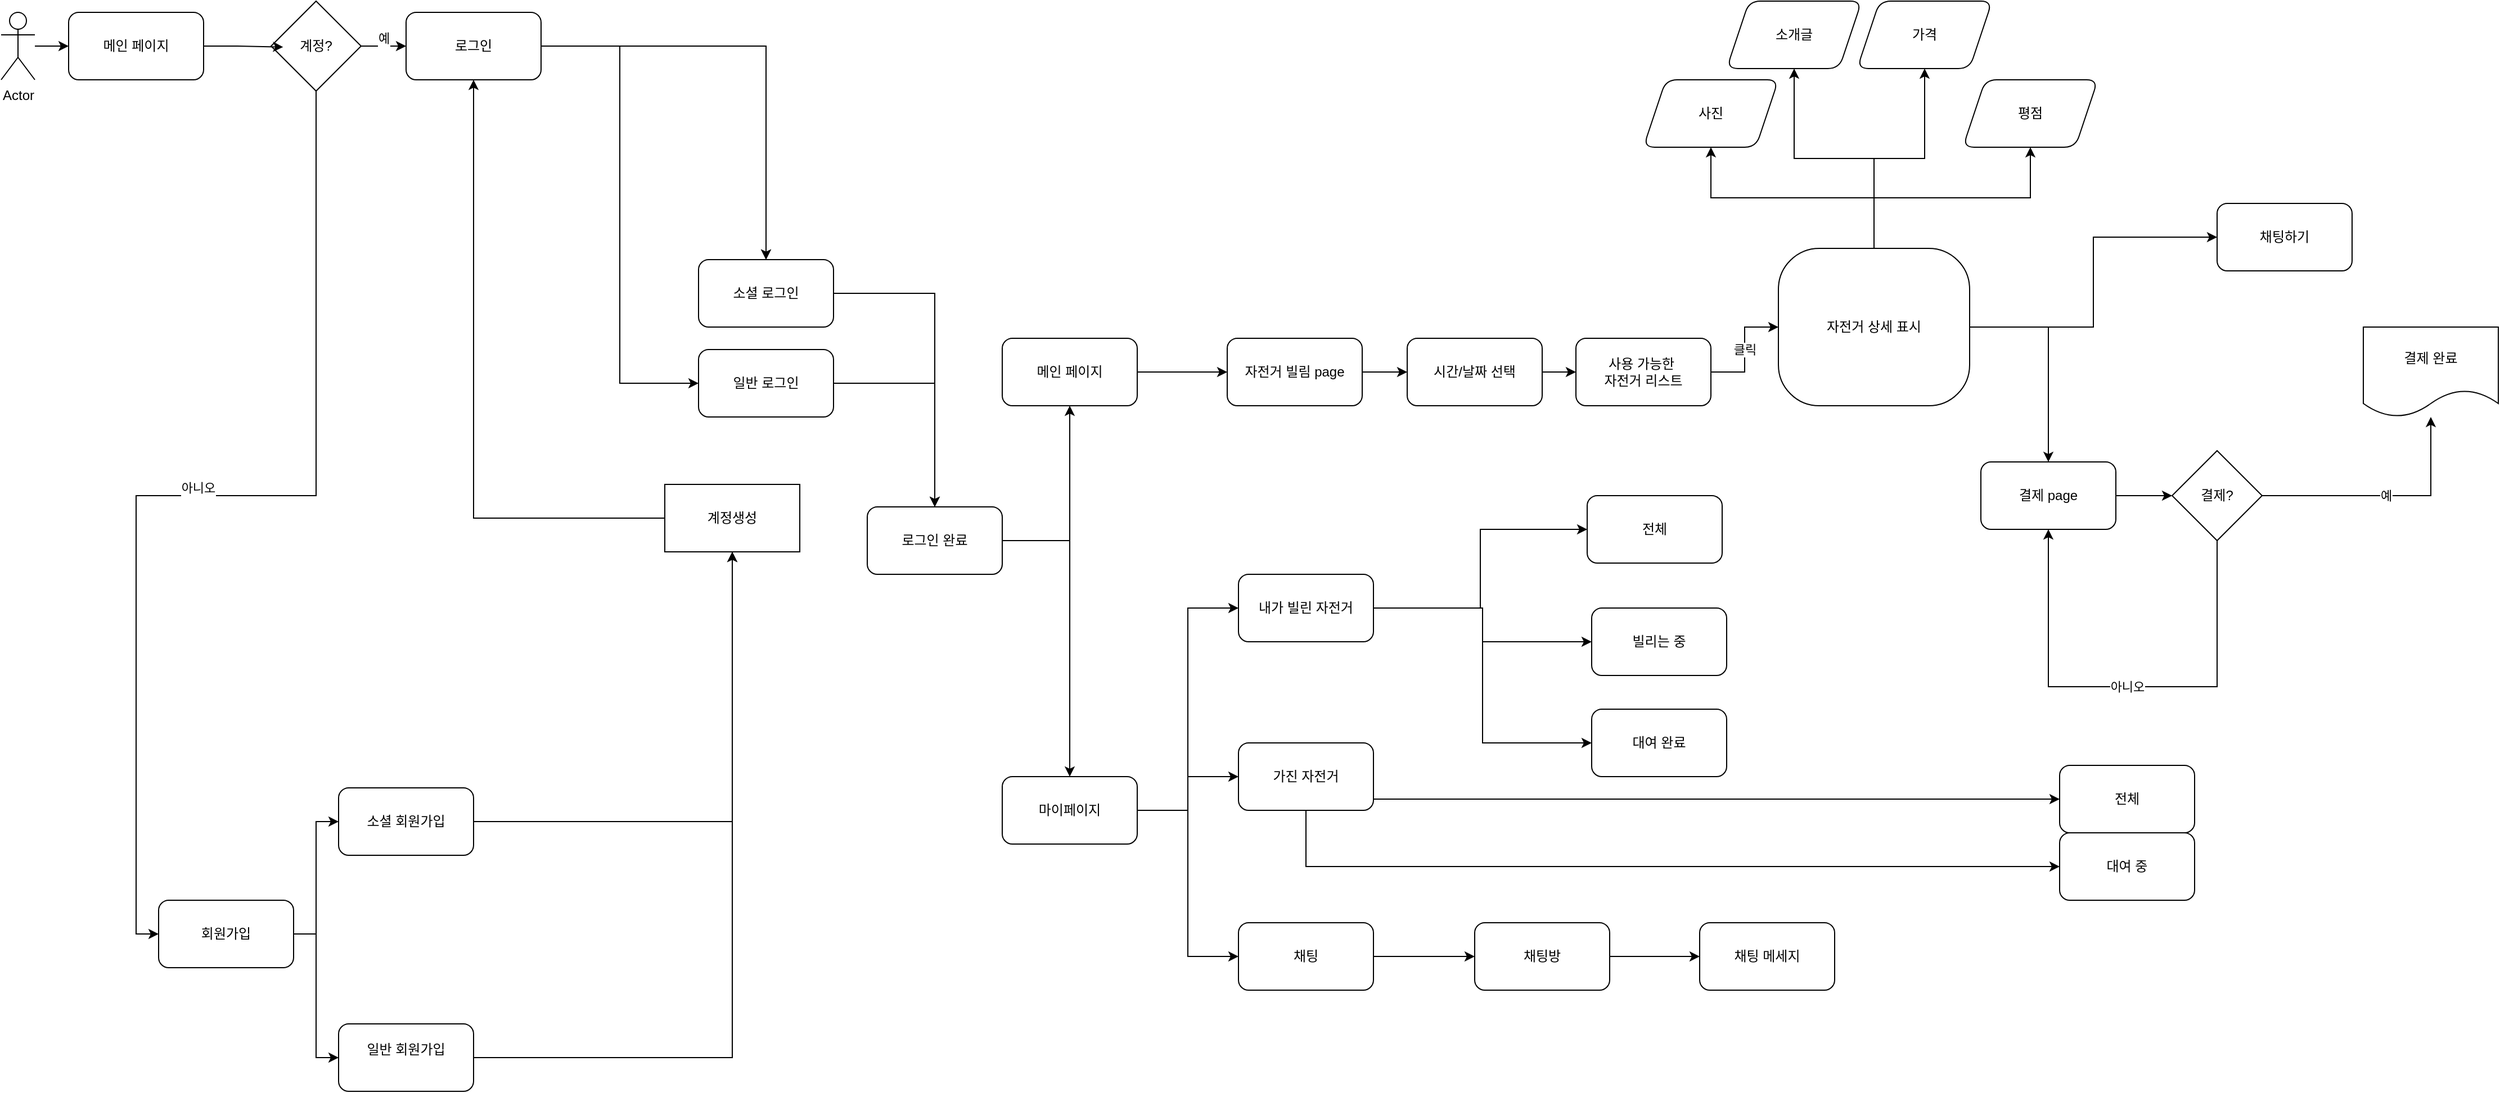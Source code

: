 <mxfile version="24.7.12">
  <diagram name="페이지-1" id="FCz4SXdJHhQecE2kZBdf">
    <mxGraphModel dx="1302" dy="717" grid="1" gridSize="10" guides="1" tooltips="1" connect="1" arrows="1" fold="1" page="1" pageScale="1" pageWidth="1169" pageHeight="827" math="0" shadow="0">
      <root>
        <mxCell id="0" />
        <mxCell id="1" parent="0" />
        <mxCell id="bTIZ41BqahUxiAJD2O8u-2" value="" style="edgeStyle=orthogonalEdgeStyle;rounded=0;orthogonalLoop=1;jettySize=auto;html=1;" parent="1" source="M4VqLEH75E30nGxWT7uN-1" target="M4VqLEH75E30nGxWT7uN-21" edge="1">
          <mxGeometry relative="1" as="geometry" />
        </mxCell>
        <mxCell id="M4VqLEH75E30nGxWT7uN-1" value="Actor" style="shape=umlActor;verticalLabelPosition=bottom;verticalAlign=top;html=1;outlineConnect=0;" parent="1" vertex="1">
          <mxGeometry x="10" y="40" width="30" height="60" as="geometry" />
        </mxCell>
        <mxCell id="M4VqLEH75E30nGxWT7uN-9" value="예&lt;div&gt;&lt;br&gt;&lt;/div&gt;" style="edgeStyle=orthogonalEdgeStyle;rounded=0;orthogonalLoop=1;jettySize=auto;html=1;exitX=1;exitY=0.5;exitDx=0;exitDy=0;" parent="1" source="M4VqLEH75E30nGxWT7uN-3" target="M4VqLEH75E30nGxWT7uN-8" edge="1">
          <mxGeometry relative="1" as="geometry" />
        </mxCell>
        <mxCell id="M4VqLEH75E30nGxWT7uN-12" value="아니오&lt;div&gt;&lt;br&gt;&lt;/div&gt;" style="edgeStyle=orthogonalEdgeStyle;rounded=0;orthogonalLoop=1;jettySize=auto;html=1;entryX=0;entryY=0.5;entryDx=0;entryDy=0;" parent="1" source="M4VqLEH75E30nGxWT7uN-3" target="M4VqLEH75E30nGxWT7uN-11" edge="1">
          <mxGeometry relative="1" as="geometry" />
        </mxCell>
        <mxCell id="M4VqLEH75E30nGxWT7uN-3" value="계정?" style="rhombus;whiteSpace=wrap;html=1;rounded=0;" parent="1" vertex="1">
          <mxGeometry x="250" y="30" width="80" height="80" as="geometry" />
        </mxCell>
        <mxCell id="M4VqLEH75E30nGxWT7uN-7" style="edgeStyle=orthogonalEdgeStyle;rounded=0;orthogonalLoop=1;jettySize=auto;html=1;entryX=0.134;entryY=0.511;entryDx=0;entryDy=0;entryPerimeter=0;" parent="1" source="M4VqLEH75E30nGxWT7uN-21" target="M4VqLEH75E30nGxWT7uN-3" edge="1">
          <mxGeometry relative="1" as="geometry" />
        </mxCell>
        <mxCell id="M4VqLEH75E30nGxWT7uN-16" value="" style="edgeStyle=orthogonalEdgeStyle;rounded=0;orthogonalLoop=1;jettySize=auto;html=1;" parent="1" source="M4VqLEH75E30nGxWT7uN-8" target="M4VqLEH75E30nGxWT7uN-15" edge="1">
          <mxGeometry relative="1" as="geometry" />
        </mxCell>
        <mxCell id="M4VqLEH75E30nGxWT7uN-17" value="" style="edgeStyle=orthogonalEdgeStyle;rounded=0;orthogonalLoop=1;jettySize=auto;html=1;" parent="1" source="M4VqLEH75E30nGxWT7uN-8" target="M4VqLEH75E30nGxWT7uN-15" edge="1">
          <mxGeometry relative="1" as="geometry" />
        </mxCell>
        <mxCell id="M4VqLEH75E30nGxWT7uN-19" style="edgeStyle=orthogonalEdgeStyle;rounded=0;orthogonalLoop=1;jettySize=auto;html=1;entryX=0;entryY=0.5;entryDx=0;entryDy=0;" parent="1" source="M4VqLEH75E30nGxWT7uN-8" target="M4VqLEH75E30nGxWT7uN-18" edge="1">
          <mxGeometry relative="1" as="geometry" />
        </mxCell>
        <mxCell id="M4VqLEH75E30nGxWT7uN-8" value="로그인" style="rounded=1;whiteSpace=wrap;html=1;" parent="1" vertex="1">
          <mxGeometry x="370" y="40" width="120" height="60" as="geometry" />
        </mxCell>
        <mxCell id="M4VqLEH75E30nGxWT7uN-27" style="edgeStyle=orthogonalEdgeStyle;rounded=0;orthogonalLoop=1;jettySize=auto;html=1;entryX=0;entryY=0.5;entryDx=0;entryDy=0;" parent="1" source="M4VqLEH75E30nGxWT7uN-11" target="M4VqLEH75E30nGxWT7uN-25" edge="1">
          <mxGeometry relative="1" as="geometry" />
        </mxCell>
        <mxCell id="bTIZ41BqahUxiAJD2O8u-11" style="edgeStyle=orthogonalEdgeStyle;rounded=0;orthogonalLoop=1;jettySize=auto;html=1;entryX=0;entryY=0.5;entryDx=0;entryDy=0;" parent="1" source="M4VqLEH75E30nGxWT7uN-11" target="M4VqLEH75E30nGxWT7uN-23" edge="1">
          <mxGeometry relative="1" as="geometry" />
        </mxCell>
        <mxCell id="M4VqLEH75E30nGxWT7uN-11" value="회원가입" style="rounded=1;whiteSpace=wrap;html=1;" parent="1" vertex="1">
          <mxGeometry x="150" y="830" width="120" height="60" as="geometry" />
        </mxCell>
        <mxCell id="uIpWQFLEDRpBZBmnJCWh-6" style="edgeStyle=orthogonalEdgeStyle;rounded=0;orthogonalLoop=1;jettySize=auto;html=1;entryX=0.5;entryY=0;entryDx=0;entryDy=0;" edge="1" parent="1" source="M4VqLEH75E30nGxWT7uN-15" target="uIpWQFLEDRpBZBmnJCWh-5">
          <mxGeometry relative="1" as="geometry" />
        </mxCell>
        <mxCell id="M4VqLEH75E30nGxWT7uN-15" value="소셜 로그인" style="rounded=1;whiteSpace=wrap;html=1;" parent="1" vertex="1">
          <mxGeometry x="630" y="260" width="120" height="60" as="geometry" />
        </mxCell>
        <mxCell id="uIpWQFLEDRpBZBmnJCWh-7" style="edgeStyle=orthogonalEdgeStyle;rounded=0;orthogonalLoop=1;jettySize=auto;html=1;entryX=0.5;entryY=0;entryDx=0;entryDy=0;" edge="1" parent="1" source="M4VqLEH75E30nGxWT7uN-18" target="uIpWQFLEDRpBZBmnJCWh-5">
          <mxGeometry relative="1" as="geometry" />
        </mxCell>
        <mxCell id="M4VqLEH75E30nGxWT7uN-18" value="일반 로그인" style="rounded=1;whiteSpace=wrap;html=1;" parent="1" vertex="1">
          <mxGeometry x="630" y="340" width="120" height="60" as="geometry" />
        </mxCell>
        <mxCell id="M4VqLEH75E30nGxWT7uN-21" value="메인 페이지" style="rounded=1;whiteSpace=wrap;html=1;" parent="1" vertex="1">
          <mxGeometry x="70" y="40" width="120" height="60" as="geometry" />
        </mxCell>
        <mxCell id="bTIZ41BqahUxiAJD2O8u-13" style="edgeStyle=orthogonalEdgeStyle;rounded=0;orthogonalLoop=1;jettySize=auto;html=1;" parent="1" source="M4VqLEH75E30nGxWT7uN-23" target="bTIZ41BqahUxiAJD2O8u-8" edge="1">
          <mxGeometry relative="1" as="geometry" />
        </mxCell>
        <mxCell id="M4VqLEH75E30nGxWT7uN-23" value="소셜 회원가입" style="rounded=1;whiteSpace=wrap;html=1;" parent="1" vertex="1">
          <mxGeometry x="310" y="730" width="120" height="60" as="geometry" />
        </mxCell>
        <mxCell id="uIpWQFLEDRpBZBmnJCWh-1" style="edgeStyle=orthogonalEdgeStyle;rounded=0;orthogonalLoop=1;jettySize=auto;html=1;entryX=0.5;entryY=1;entryDx=0;entryDy=0;" edge="1" parent="1" source="M4VqLEH75E30nGxWT7uN-25" target="bTIZ41BqahUxiAJD2O8u-8">
          <mxGeometry relative="1" as="geometry" />
        </mxCell>
        <mxCell id="M4VqLEH75E30nGxWT7uN-25" value="일반 회원가입&lt;div&gt;&lt;br&gt;&lt;/div&gt;" style="rounded=1;whiteSpace=wrap;html=1;" parent="1" vertex="1">
          <mxGeometry x="310" y="940" width="120" height="60" as="geometry" />
        </mxCell>
        <mxCell id="M4VqLEH75E30nGxWT7uN-35" value="" style="edgeStyle=orthogonalEdgeStyle;rounded=0;orthogonalLoop=1;jettySize=auto;html=1;" parent="1" source="M4VqLEH75E30nGxWT7uN-28" target="M4VqLEH75E30nGxWT7uN-34" edge="1">
          <mxGeometry relative="1" as="geometry" />
        </mxCell>
        <mxCell id="M4VqLEH75E30nGxWT7uN-28" value="메인 페이지" style="rounded=1;whiteSpace=wrap;html=1;" parent="1" vertex="1">
          <mxGeometry x="900" y="330" width="120" height="60" as="geometry" />
        </mxCell>
        <mxCell id="bTIZ41BqahUxiAJD2O8u-18" style="edgeStyle=orthogonalEdgeStyle;rounded=0;orthogonalLoop=1;jettySize=auto;html=1;" parent="1" source="M4VqLEH75E30nGxWT7uN-34" target="bTIZ41BqahUxiAJD2O8u-17" edge="1">
          <mxGeometry relative="1" as="geometry" />
        </mxCell>
        <mxCell id="M4VqLEH75E30nGxWT7uN-34" value="자전거 빌림 page" style="rounded=1;whiteSpace=wrap;html=1;" parent="1" vertex="1">
          <mxGeometry x="1100" y="330" width="120" height="60" as="geometry" />
        </mxCell>
        <mxCell id="bTIZ41BqahUxiAJD2O8u-15" style="edgeStyle=orthogonalEdgeStyle;rounded=0;orthogonalLoop=1;jettySize=auto;html=1;entryX=0;entryY=0.5;entryDx=0;entryDy=0;" parent="1" source="M4VqLEH75E30nGxWT7uN-36" target="M4VqLEH75E30nGxWT7uN-51" edge="1">
          <mxGeometry relative="1" as="geometry" />
        </mxCell>
        <mxCell id="bTIZ41BqahUxiAJD2O8u-24" style="edgeStyle=orthogonalEdgeStyle;rounded=0;orthogonalLoop=1;jettySize=auto;html=1;" parent="1" source="M4VqLEH75E30nGxWT7uN-36" target="M4VqLEH75E30nGxWT7uN-40" edge="1">
          <mxGeometry relative="1" as="geometry" />
        </mxCell>
        <mxCell id="bTIZ41BqahUxiAJD2O8u-25" style="edgeStyle=orthogonalEdgeStyle;rounded=0;orthogonalLoop=1;jettySize=auto;html=1;" parent="1" source="M4VqLEH75E30nGxWT7uN-36" target="M4VqLEH75E30nGxWT7uN-42" edge="1">
          <mxGeometry relative="1" as="geometry" />
        </mxCell>
        <mxCell id="bTIZ41BqahUxiAJD2O8u-28" style="edgeStyle=orthogonalEdgeStyle;rounded=0;orthogonalLoop=1;jettySize=auto;html=1;" parent="1" source="M4VqLEH75E30nGxWT7uN-36" target="bTIZ41BqahUxiAJD2O8u-22" edge="1">
          <mxGeometry relative="1" as="geometry" />
        </mxCell>
        <mxCell id="bTIZ41BqahUxiAJD2O8u-29" style="edgeStyle=orthogonalEdgeStyle;rounded=0;orthogonalLoop=1;jettySize=auto;html=1;" parent="1" source="M4VqLEH75E30nGxWT7uN-36" target="M4VqLEH75E30nGxWT7uN-38" edge="1">
          <mxGeometry relative="1" as="geometry" />
        </mxCell>
        <mxCell id="bTIZ41BqahUxiAJD2O8u-32" style="edgeStyle=orthogonalEdgeStyle;rounded=0;orthogonalLoop=1;jettySize=auto;html=1;" parent="1" source="M4VqLEH75E30nGxWT7uN-36" target="bTIZ41BqahUxiAJD2O8u-31" edge="1">
          <mxGeometry relative="1" as="geometry" />
        </mxCell>
        <mxCell id="M4VqLEH75E30nGxWT7uN-36" value="자전거 상세 표시" style="rounded=1;whiteSpace=wrap;html=1;arcSize=26;" parent="1" vertex="1">
          <mxGeometry x="1590" y="250" width="170" height="140" as="geometry" />
        </mxCell>
        <mxCell id="M4VqLEH75E30nGxWT7uN-38" value="&lt;div&gt;사진&lt;/div&gt;" style="shape=parallelogram;perimeter=parallelogramPerimeter;whiteSpace=wrap;html=1;fixedSize=1;rounded=1;" parent="1" vertex="1">
          <mxGeometry x="1470" y="100" width="120" height="60" as="geometry" />
        </mxCell>
        <mxCell id="M4VqLEH75E30nGxWT7uN-40" value="&lt;div&gt;소개글&lt;/div&gt;" style="shape=parallelogram;perimeter=parallelogramPerimeter;whiteSpace=wrap;html=1;fixedSize=1;rounded=1;" parent="1" vertex="1">
          <mxGeometry x="1544" y="30" width="120" height="60" as="geometry" />
        </mxCell>
        <mxCell id="bTIZ41BqahUxiAJD2O8u-35" value="예" style="edgeStyle=orthogonalEdgeStyle;rounded=0;orthogonalLoop=1;jettySize=auto;html=1;" parent="1" source="M4VqLEH75E30nGxWT7uN-45" target="bTIZ41BqahUxiAJD2O8u-34" edge="1">
          <mxGeometry relative="1" as="geometry" />
        </mxCell>
        <mxCell id="bTIZ41BqahUxiAJD2O8u-37" value="아니오" style="edgeStyle=orthogonalEdgeStyle;rounded=0;orthogonalLoop=1;jettySize=auto;html=1;entryX=0.5;entryY=1;entryDx=0;entryDy=0;" parent="1" source="M4VqLEH75E30nGxWT7uN-45" target="bTIZ41BqahUxiAJD2O8u-31" edge="1">
          <mxGeometry relative="1" as="geometry">
            <mxPoint x="1800" y="600" as="targetPoint" />
            <Array as="points">
              <mxPoint x="1980" y="640" />
              <mxPoint x="1830" y="640" />
            </Array>
          </mxGeometry>
        </mxCell>
        <mxCell id="M4VqLEH75E30nGxWT7uN-45" value="결제?" style="rhombus;whiteSpace=wrap;html=1;" parent="1" vertex="1">
          <mxGeometry x="1940" y="430" width="80" height="80" as="geometry" />
        </mxCell>
        <mxCell id="M4VqLEH75E30nGxWT7uN-51" value="채팅하기" style="rounded=1;whiteSpace=wrap;html=1;" parent="1" vertex="1">
          <mxGeometry x="1980" y="210" width="120" height="60" as="geometry" />
        </mxCell>
        <mxCell id="M4VqLEH75E30nGxWT7uN-42" value="&lt;div&gt;가격&lt;/div&gt;" style="shape=parallelogram;perimeter=parallelogramPerimeter;whiteSpace=wrap;html=1;fixedSize=1;rounded=1;" parent="1" vertex="1">
          <mxGeometry x="1660" y="30" width="120" height="60" as="geometry" />
        </mxCell>
        <mxCell id="bTIZ41BqahUxiAJD2O8u-10" style="edgeStyle=orthogonalEdgeStyle;rounded=0;orthogonalLoop=1;jettySize=auto;html=1;" parent="1" source="bTIZ41BqahUxiAJD2O8u-8" target="M4VqLEH75E30nGxWT7uN-8" edge="1">
          <mxGeometry relative="1" as="geometry" />
        </mxCell>
        <mxCell id="bTIZ41BqahUxiAJD2O8u-8" value="계정생성" style="rounded=0;whiteSpace=wrap;html=1;" parent="1" vertex="1">
          <mxGeometry x="600" y="460" width="120" height="60" as="geometry" />
        </mxCell>
        <mxCell id="bTIZ41BqahUxiAJD2O8u-20" style="edgeStyle=orthogonalEdgeStyle;rounded=0;orthogonalLoop=1;jettySize=auto;html=1;" parent="1" source="bTIZ41BqahUxiAJD2O8u-17" target="bTIZ41BqahUxiAJD2O8u-19" edge="1">
          <mxGeometry relative="1" as="geometry" />
        </mxCell>
        <mxCell id="bTIZ41BqahUxiAJD2O8u-17" value="시간/날짜 선택" style="rounded=1;whiteSpace=wrap;html=1;" parent="1" vertex="1">
          <mxGeometry x="1260" y="330" width="120" height="60" as="geometry" />
        </mxCell>
        <mxCell id="bTIZ41BqahUxiAJD2O8u-21" value="클릭" style="edgeStyle=orthogonalEdgeStyle;rounded=0;orthogonalLoop=1;jettySize=auto;html=1;" parent="1" source="bTIZ41BqahUxiAJD2O8u-19" target="M4VqLEH75E30nGxWT7uN-36" edge="1">
          <mxGeometry relative="1" as="geometry" />
        </mxCell>
        <mxCell id="bTIZ41BqahUxiAJD2O8u-19" value="사용 가능한&amp;nbsp;&lt;div&gt;자전거 리스트&lt;/div&gt;" style="rounded=1;whiteSpace=wrap;html=1;" parent="1" vertex="1">
          <mxGeometry x="1410" y="330" width="120" height="60" as="geometry" />
        </mxCell>
        <mxCell id="bTIZ41BqahUxiAJD2O8u-22" value="&lt;div&gt;평점&lt;/div&gt;" style="shape=parallelogram;perimeter=parallelogramPerimeter;whiteSpace=wrap;html=1;fixedSize=1;rounded=1;" parent="1" vertex="1">
          <mxGeometry x="1754" y="100" width="120" height="60" as="geometry" />
        </mxCell>
        <mxCell id="bTIZ41BqahUxiAJD2O8u-33" style="edgeStyle=orthogonalEdgeStyle;rounded=0;orthogonalLoop=1;jettySize=auto;html=1;" parent="1" source="bTIZ41BqahUxiAJD2O8u-31" target="M4VqLEH75E30nGxWT7uN-45" edge="1">
          <mxGeometry relative="1" as="geometry" />
        </mxCell>
        <mxCell id="bTIZ41BqahUxiAJD2O8u-31" value="결제 page" style="rounded=1;whiteSpace=wrap;html=1;" parent="1" vertex="1">
          <mxGeometry x="1770" y="440" width="120" height="60" as="geometry" />
        </mxCell>
        <mxCell id="bTIZ41BqahUxiAJD2O8u-34" value="결제 완료" style="shape=document;whiteSpace=wrap;html=1;boundedLbl=1;" parent="1" vertex="1">
          <mxGeometry x="2110" y="320" width="120" height="80" as="geometry" />
        </mxCell>
        <mxCell id="uIpWQFLEDRpBZBmnJCWh-15" style="edgeStyle=orthogonalEdgeStyle;rounded=0;orthogonalLoop=1;jettySize=auto;html=1;entryX=0;entryY=0.5;entryDx=0;entryDy=0;" edge="1" parent="1" source="uIpWQFLEDRpBZBmnJCWh-4" target="uIpWQFLEDRpBZBmnJCWh-12">
          <mxGeometry relative="1" as="geometry" />
        </mxCell>
        <mxCell id="uIpWQFLEDRpBZBmnJCWh-16" style="edgeStyle=orthogonalEdgeStyle;rounded=0;orthogonalLoop=1;jettySize=auto;html=1;" edge="1" parent="1" source="uIpWQFLEDRpBZBmnJCWh-4" target="uIpWQFLEDRpBZBmnJCWh-13">
          <mxGeometry relative="1" as="geometry" />
        </mxCell>
        <mxCell id="uIpWQFLEDRpBZBmnJCWh-17" style="edgeStyle=orthogonalEdgeStyle;rounded=0;orthogonalLoop=1;jettySize=auto;html=1;entryX=0;entryY=0.5;entryDx=0;entryDy=0;" edge="1" parent="1" source="uIpWQFLEDRpBZBmnJCWh-4" target="uIpWQFLEDRpBZBmnJCWh-14">
          <mxGeometry relative="1" as="geometry" />
        </mxCell>
        <mxCell id="uIpWQFLEDRpBZBmnJCWh-4" value="마이페이지" style="rounded=1;whiteSpace=wrap;html=1;" vertex="1" parent="1">
          <mxGeometry x="900" y="720" width="120" height="60" as="geometry" />
        </mxCell>
        <mxCell id="uIpWQFLEDRpBZBmnJCWh-10" style="edgeStyle=orthogonalEdgeStyle;rounded=0;orthogonalLoop=1;jettySize=auto;html=1;entryX=0.5;entryY=1;entryDx=0;entryDy=0;" edge="1" parent="1" source="uIpWQFLEDRpBZBmnJCWh-5" target="M4VqLEH75E30nGxWT7uN-28">
          <mxGeometry relative="1" as="geometry">
            <Array as="points">
              <mxPoint x="960" y="510" />
            </Array>
          </mxGeometry>
        </mxCell>
        <mxCell id="uIpWQFLEDRpBZBmnJCWh-11" style="edgeStyle=orthogonalEdgeStyle;rounded=0;orthogonalLoop=1;jettySize=auto;html=1;entryX=0.5;entryY=0;entryDx=0;entryDy=0;" edge="1" parent="1" source="uIpWQFLEDRpBZBmnJCWh-5" target="uIpWQFLEDRpBZBmnJCWh-4">
          <mxGeometry relative="1" as="geometry">
            <Array as="points">
              <mxPoint x="960" y="510" />
            </Array>
          </mxGeometry>
        </mxCell>
        <mxCell id="uIpWQFLEDRpBZBmnJCWh-5" value="로그인 완료" style="rounded=1;whiteSpace=wrap;html=1;" vertex="1" parent="1">
          <mxGeometry x="780" y="480" width="120" height="60" as="geometry" />
        </mxCell>
        <mxCell id="uIpWQFLEDRpBZBmnJCWh-26" style="edgeStyle=orthogonalEdgeStyle;rounded=0;orthogonalLoop=1;jettySize=auto;html=1;entryX=0;entryY=0.5;entryDx=0;entryDy=0;" edge="1" parent="1" source="uIpWQFLEDRpBZBmnJCWh-12" target="uIpWQFLEDRpBZBmnJCWh-24">
          <mxGeometry relative="1" as="geometry" />
        </mxCell>
        <mxCell id="uIpWQFLEDRpBZBmnJCWh-27" style="edgeStyle=orthogonalEdgeStyle;rounded=0;orthogonalLoop=1;jettySize=auto;html=1;entryX=0;entryY=0.5;entryDx=0;entryDy=0;" edge="1" parent="1" source="uIpWQFLEDRpBZBmnJCWh-12" target="uIpWQFLEDRpBZBmnJCWh-25">
          <mxGeometry relative="1" as="geometry" />
        </mxCell>
        <mxCell id="uIpWQFLEDRpBZBmnJCWh-29" style="edgeStyle=orthogonalEdgeStyle;rounded=0;orthogonalLoop=1;jettySize=auto;html=1;entryX=0;entryY=0.5;entryDx=0;entryDy=0;" edge="1" parent="1" source="uIpWQFLEDRpBZBmnJCWh-12" target="uIpWQFLEDRpBZBmnJCWh-28">
          <mxGeometry relative="1" as="geometry" />
        </mxCell>
        <mxCell id="uIpWQFLEDRpBZBmnJCWh-12" value="내가 빌린 자전거" style="rounded=1;whiteSpace=wrap;html=1;" vertex="1" parent="1">
          <mxGeometry x="1110" y="540" width="120" height="60" as="geometry" />
        </mxCell>
        <mxCell id="uIpWQFLEDRpBZBmnJCWh-32" style="edgeStyle=orthogonalEdgeStyle;rounded=0;orthogonalLoop=1;jettySize=auto;html=1;exitX=1;exitY=0.5;exitDx=0;exitDy=0;entryX=0;entryY=0.5;entryDx=0;entryDy=0;" edge="1" parent="1" source="uIpWQFLEDRpBZBmnJCWh-13" target="uIpWQFLEDRpBZBmnJCWh-30">
          <mxGeometry relative="1" as="geometry">
            <Array as="points">
              <mxPoint x="1230" y="740" />
            </Array>
          </mxGeometry>
        </mxCell>
        <mxCell id="uIpWQFLEDRpBZBmnJCWh-33" style="edgeStyle=orthogonalEdgeStyle;rounded=0;orthogonalLoop=1;jettySize=auto;html=1;entryX=0;entryY=0.5;entryDx=0;entryDy=0;" edge="1" parent="1" source="uIpWQFLEDRpBZBmnJCWh-13" target="uIpWQFLEDRpBZBmnJCWh-31">
          <mxGeometry relative="1" as="geometry">
            <Array as="points">
              <mxPoint x="1170" y="800" />
              <mxPoint x="1840" y="800" />
            </Array>
          </mxGeometry>
        </mxCell>
        <mxCell id="uIpWQFLEDRpBZBmnJCWh-13" value="가진 자전거" style="rounded=1;whiteSpace=wrap;html=1;" vertex="1" parent="1">
          <mxGeometry x="1110" y="690" width="120" height="60" as="geometry" />
        </mxCell>
        <mxCell id="uIpWQFLEDRpBZBmnJCWh-19" style="edgeStyle=orthogonalEdgeStyle;rounded=0;orthogonalLoop=1;jettySize=auto;html=1;" edge="1" parent="1" source="uIpWQFLEDRpBZBmnJCWh-14" target="uIpWQFLEDRpBZBmnJCWh-18">
          <mxGeometry relative="1" as="geometry" />
        </mxCell>
        <mxCell id="uIpWQFLEDRpBZBmnJCWh-14" value="채팅" style="rounded=1;whiteSpace=wrap;html=1;" vertex="1" parent="1">
          <mxGeometry x="1110" y="850" width="120" height="60" as="geometry" />
        </mxCell>
        <mxCell id="uIpWQFLEDRpBZBmnJCWh-21" style="edgeStyle=orthogonalEdgeStyle;rounded=0;orthogonalLoop=1;jettySize=auto;html=1;" edge="1" parent="1" source="uIpWQFLEDRpBZBmnJCWh-18" target="uIpWQFLEDRpBZBmnJCWh-20">
          <mxGeometry relative="1" as="geometry" />
        </mxCell>
        <mxCell id="uIpWQFLEDRpBZBmnJCWh-18" value="채팅방" style="rounded=1;whiteSpace=wrap;html=1;" vertex="1" parent="1">
          <mxGeometry x="1320" y="850" width="120" height="60" as="geometry" />
        </mxCell>
        <mxCell id="uIpWQFLEDRpBZBmnJCWh-20" value="채팅 메세지" style="rounded=1;whiteSpace=wrap;html=1;" vertex="1" parent="1">
          <mxGeometry x="1520" y="850" width="120" height="60" as="geometry" />
        </mxCell>
        <mxCell id="uIpWQFLEDRpBZBmnJCWh-24" value="전체" style="rounded=1;whiteSpace=wrap;html=1;" vertex="1" parent="1">
          <mxGeometry x="1420" y="470" width="120" height="60" as="geometry" />
        </mxCell>
        <mxCell id="uIpWQFLEDRpBZBmnJCWh-25" value="빌리는 중" style="rounded=1;whiteSpace=wrap;html=1;" vertex="1" parent="1">
          <mxGeometry x="1424" y="570" width="120" height="60" as="geometry" />
        </mxCell>
        <mxCell id="uIpWQFLEDRpBZBmnJCWh-28" value="대여 완료" style="rounded=1;whiteSpace=wrap;html=1;" vertex="1" parent="1">
          <mxGeometry x="1424" y="660" width="120" height="60" as="geometry" />
        </mxCell>
        <mxCell id="uIpWQFLEDRpBZBmnJCWh-30" value="전체" style="rounded=1;whiteSpace=wrap;html=1;" vertex="1" parent="1">
          <mxGeometry x="1840" y="710" width="120" height="60" as="geometry" />
        </mxCell>
        <mxCell id="uIpWQFLEDRpBZBmnJCWh-31" value="대여 중" style="rounded=1;whiteSpace=wrap;html=1;" vertex="1" parent="1">
          <mxGeometry x="1840" y="770" width="120" height="60" as="geometry" />
        </mxCell>
      </root>
    </mxGraphModel>
  </diagram>
</mxfile>
